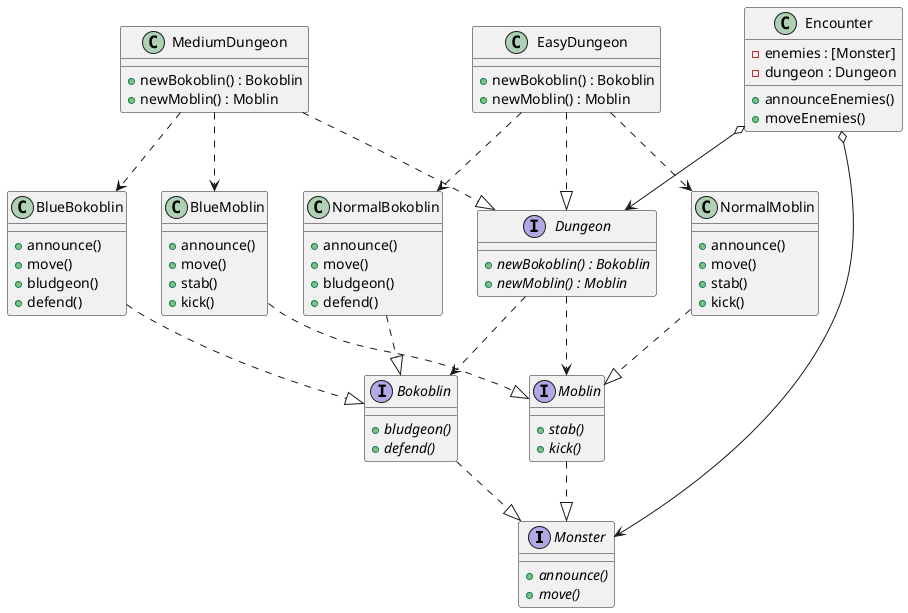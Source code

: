 @startuml

 interface Monster{
  + {abstract} announce()
  + {abstract} move()
 }

 interface Bokoblin{
  + {abstract} bludgeon()
  + {abstract} defend()
 }

 interface Moblin{
  + {abstract} stab()
  + {abstract} kick()
 }


 class NormalBokoblin{
  + announce()
  + move()
  + bludgeon()
  + defend()
 }

 class NormalMoblin{
  + announce()
  + move()
  + stab()
  + kick()
 }



 class BlueBokoblin{
  + announce()
  + move()
  + bludgeon()
  + defend()
 }

 class BlueMoblin{
  + announce()
  + move()
  + stab()
  + kick()
  }




 interface Dungeon{
  + {abstract} newBokoblin() : Bokoblin
  + {abstract} newMoblin() : Moblin
 }

 class EasyDungeon{
  + newBokoblin() : Bokoblin
  + newMoblin() : Moblin
 }

 class MediumDungeon{
  + newBokoblin() : Bokoblin
  + newMoblin() : Moblin
 }


 class Encounter{
  - enemies : [Monster]
  - dungeon : Dungeon
  + announceEnemies()
  + moveEnemies()
 }

 Moblin ..|> Monster
 Bokoblin ..|> Monster
 NormalMoblin ..|> Moblin
 NormalBokoblin ..|> Bokoblin
 BlueMoblin ..|> Moblin
 BlueBokoblin ..|> Bokoblin

 EasyDungeon ..|> Dungeon
 MediumDungeon ..|> Dungeon

 EasyDungeon ..>  NormalMoblin
 EasyDungeon ..>  NormalBokoblin

 MediumDungeon ..>  BlueMoblin
 MediumDungeon ..>  BlueBokoblin


 Dungeon ..>  Moblin
 Dungeon ..>  Bokoblin

 Encounter o--> Monster
 Encounter o--> Dungeon
@enduml
